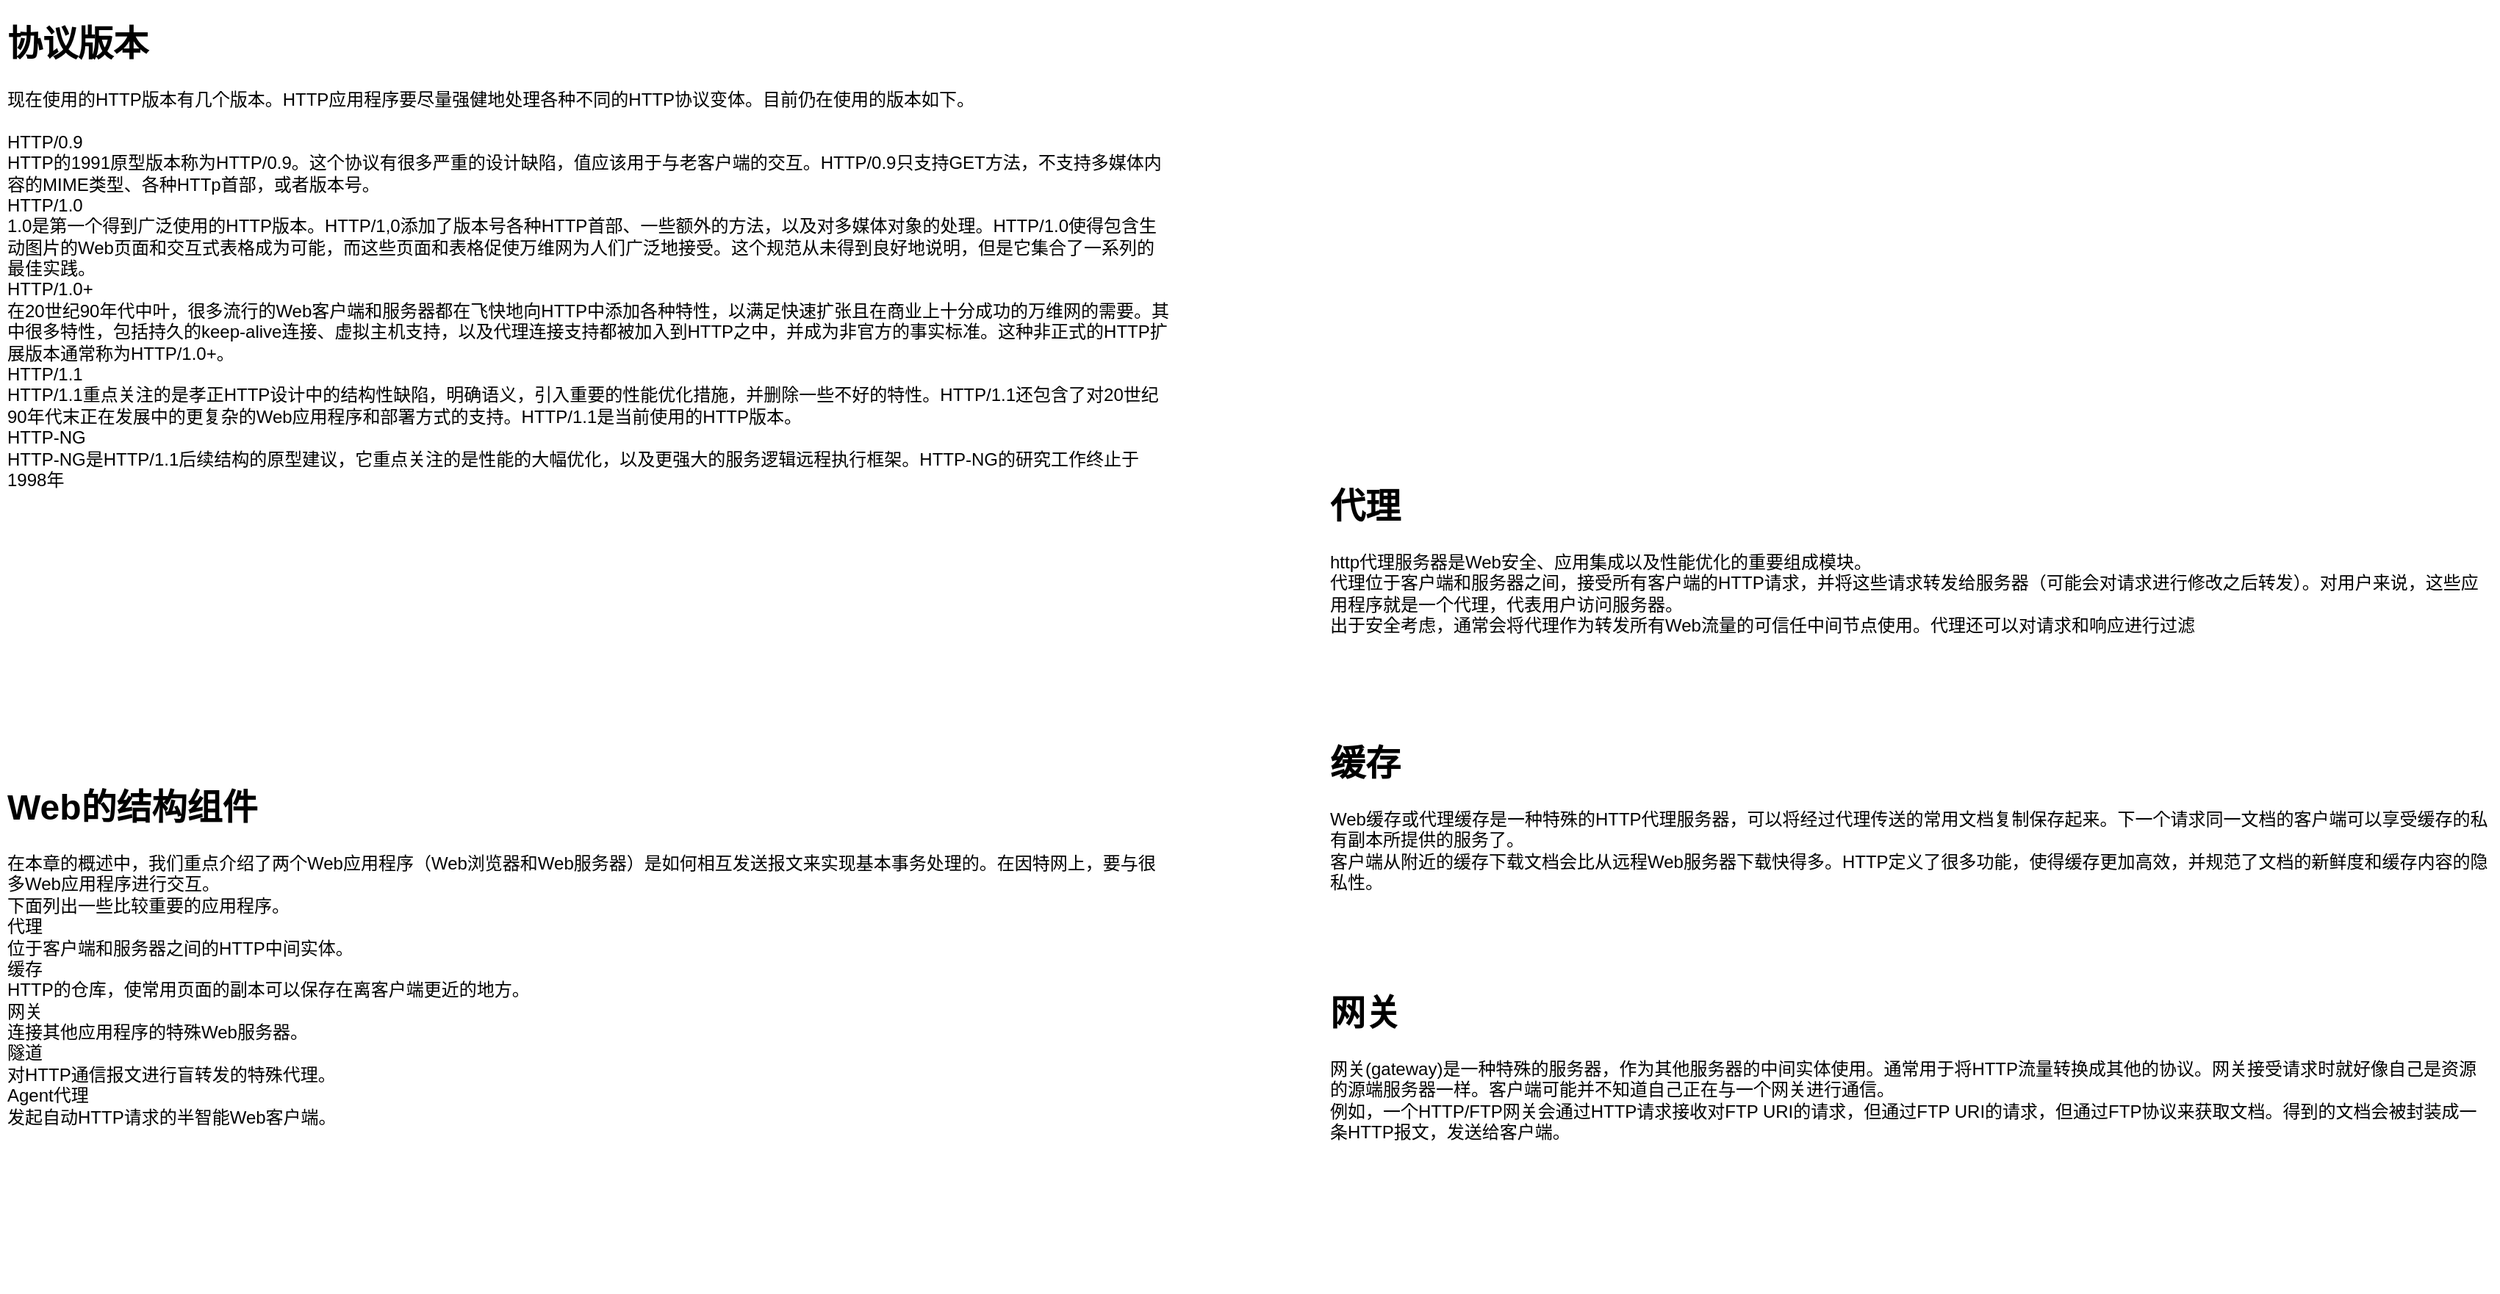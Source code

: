 <mxfile version="20.2.2" type="github">
  <diagram id="brdhYFpfjT7XCx1ra--G" name="第 1 页">
    <mxGraphModel dx="2365" dy="1368" grid="1" gridSize="10" guides="1" tooltips="1" connect="1" arrows="1" fold="1" page="1" pageScale="1" pageWidth="1920" pageHeight="1200" math="0" shadow="0">
      <root>
        <mxCell id="0" />
        <mxCell id="1" parent="0" />
        <mxCell id="lxqem7iOndfJjzKsoJMx-1" value="&lt;h1&gt;协议版本&lt;/h1&gt;&lt;div&gt;现在使用的HTTP版本有几个版本。HTTP应用程序要尽量强健地处理各种不同的HTTP协议变体。目前仍在使用的版本如下。&lt;/div&gt;&lt;div&gt;&lt;br&gt;&lt;/div&gt;&lt;div&gt;HTTP/0.9&lt;/div&gt;&lt;div&gt;HTTP的1991原型版本称为HTTP/0.9。这个协议有很多严重的设计缺陷，值应该用于与老客户端的交互。HTTP/0.9只支持GET方法，不支持多媒体内容的MIME类型、各种HTTp首部，或者版本号。&lt;/div&gt;&lt;div&gt;HTTP/1.0&lt;/div&gt;&lt;div&gt;1.0是第一个得到广泛使用的HTTP版本。HTTP/1,0添加了版本号各种HTTP首部、一些额外的方法，以及对多媒体对象的处理。HTTP/1.0使得包含生动图片的Web页面和交互式表格成为可能，而这些页面和表格促使万维网为人们广泛地接受。这个规范从未得到良好地说明，但是它集合了一系列的最佳实践。&lt;/div&gt;&lt;div&gt;HTTP/1.0+&lt;/div&gt;&lt;div&gt;在20世纪90年代中叶，很多流行的Web客户端和服务器都在飞快地向HTTP中添加各种特性，以满足快速扩张且在商业上十分成功的万维网的需要。其中很多特性，包括持久的keep-alive连接、虚拟主机支持，以及代理连接支持都被加入到HTTP之中，并成为非官方的事实标准。这种非正式的HTTP扩展版本通常称为HTTP/1.0+。&lt;/div&gt;&lt;div&gt;HTTP/1.1&lt;/div&gt;&lt;div&gt;HTTP/1.1重点关注的是孝正HTTP设计中的结构性缺陷，明确语义，引入重要的性能优化措施，并删除一些不好的特性。HTTP/1.1还包含了对20世纪90年代末正在发展中的更复杂的Web应用程序和部署方式的支持。HTTP/1.1是当前使用的HTTP版本。&lt;/div&gt;&lt;div&gt;HTTP-NG&lt;/div&gt;&lt;div&gt;HTTP-NG是HTTP/1.1后续结构的原型建议，它重点关注的是性能的大幅优化，以及更强大的服务逻辑远程执行框架。HTTP-NG的研究工作终止于1998年&lt;/div&gt;" style="text;html=1;strokeColor=none;fillColor=none;spacing=5;spacingTop=-20;whiteSpace=wrap;overflow=hidden;rounded=0;" vertex="1" parent="1">
          <mxGeometry x="190" y="110" width="800" height="350" as="geometry" />
        </mxCell>
        <mxCell id="lxqem7iOndfJjzKsoJMx-3" value="&lt;h1&gt;Web的结构组件&lt;/h1&gt;&lt;div&gt;在本章的概述中，我们重点介绍了两个Web应用程序（Web浏览器和Web服务器）是如何相互发送报文来实现基本事务处理的。在因特网上，要与很多Web应用程序进行交互。&lt;/div&gt;&lt;div&gt;下面列出一些比较重要的应用程序。&lt;/div&gt;&lt;div&gt;代理&lt;/div&gt;&lt;div&gt;位于客户端和服务器之间的HTTP中间实体。&lt;/div&gt;&lt;div&gt;缓存&lt;/div&gt;&lt;div&gt;HTTP的仓库，使常用页面的副本可以保存在离客户端更近的地方。&lt;/div&gt;&lt;div&gt;网关&lt;/div&gt;&lt;div&gt;连接其他应用程序的特殊Web服务器。&lt;/div&gt;&lt;div&gt;隧道&lt;/div&gt;&lt;div&gt;对HTTP通信报文进行盲转发的特殊代理。&lt;/div&gt;&lt;div&gt;Agent代理&lt;/div&gt;&lt;div&gt;发起自动HTTP请求的半智能Web客户端。&lt;/div&gt;&lt;div&gt;&lt;br&gt;&lt;/div&gt;" style="text;html=1;strokeColor=none;fillColor=none;spacing=5;spacingTop=-20;whiteSpace=wrap;overflow=hidden;rounded=0;" vertex="1" parent="1">
          <mxGeometry x="190" y="630" width="800" height="350" as="geometry" />
        </mxCell>
        <mxCell id="lxqem7iOndfJjzKsoJMx-4" value="&lt;h1&gt;代理&lt;/h1&gt;&lt;div&gt;http代理服务器是Web安全、应用集成以及性能优化的重要组成模块。&lt;/div&gt;&lt;div&gt;代理位于客户端和服务器之间，接受所有客户端的HTTP请求，并将这些请求转发给服务器（可能会对请求进行修改之后转发）。对用户来说，这些应用程序就是一个代理，代表用户访问服务器。&lt;/div&gt;&lt;div&gt;出于安全考虑，通常会将代理作为转发所有Web流量的可信任中间节点使用。代理还可以对请求和响应进行过滤&lt;/div&gt;&lt;div&gt;&lt;br&gt;&lt;/div&gt;" style="text;html=1;strokeColor=none;fillColor=none;spacing=5;spacingTop=-20;whiteSpace=wrap;overflow=hidden;rounded=0;" vertex="1" parent="1">
          <mxGeometry x="1090" y="425" width="800" height="125" as="geometry" />
        </mxCell>
        <mxCell id="lxqem7iOndfJjzKsoJMx-5" value="&lt;h1&gt;缓存&lt;/h1&gt;&lt;div&gt;Web缓存或代理缓存是一种特殊的HTTP代理服务器，可以将经过代理传送的常用文档复制保存起来。下一个请求同一文档的客户端可以享受缓存的私有副本所提供的服务了。&lt;/div&gt;&lt;div&gt;客户端从附近的缓存下载文档会比从远程Web服务器下载快得多。HTTP定义了很多功能，使得缓存更加高效，并规范了文档的新鲜度和缓存内容的隐私性。&lt;/div&gt;&lt;div&gt;&lt;br&gt;&lt;/div&gt;" style="text;html=1;strokeColor=none;fillColor=none;spacing=5;spacingTop=-20;whiteSpace=wrap;overflow=hidden;rounded=0;" vertex="1" parent="1">
          <mxGeometry x="1090" y="600" width="800" height="125" as="geometry" />
        </mxCell>
        <mxCell id="lxqem7iOndfJjzKsoJMx-6" value="&lt;h1&gt;网关&lt;/h1&gt;&lt;div&gt;网关(gateway)是一种特殊的服务器，作为其他服务器的中间实体使用。通常用于将HTTP流量转换成其他的协议。网关接受请求时就好像自己是资源的源端服务器一样。客户端可能并不知道自己正在与一个网关进行通信。&lt;/div&gt;&lt;div&gt;例如，一个HTTP/FTP网关会通过HTTP请求接收对FTP URI的请求，但通过FTP URI的请求，但通过FTP协议来获取文档。得到的文档会被封装成一条HTTP报文，发送给客户端。&lt;/div&gt;&lt;div&gt;&lt;br&gt;&lt;/div&gt;" style="text;html=1;strokeColor=none;fillColor=none;spacing=5;spacingTop=-20;whiteSpace=wrap;overflow=hidden;rounded=0;" vertex="1" parent="1">
          <mxGeometry x="1090" y="770" width="800" height="125" as="geometry" />
        </mxCell>
      </root>
    </mxGraphModel>
  </diagram>
</mxfile>
